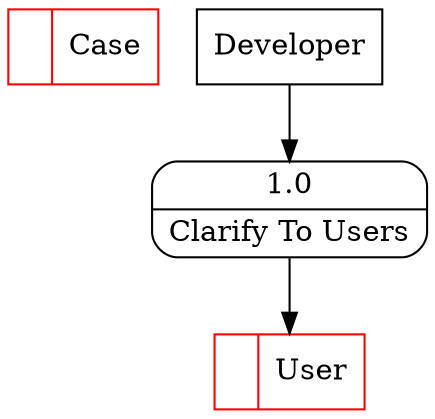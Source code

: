digraph dfd2{ 
node[shape=record]
200 [label="<f0>  |<f1> Case " color=red];
201 [label="<f0>  |<f1> User " color=red];
202 [label="Developer" shape=box];
203 [label="{<f0> 1.0|<f1> Clarify To Users }" shape=Mrecord];
202 -> 203
203 -> 201
}